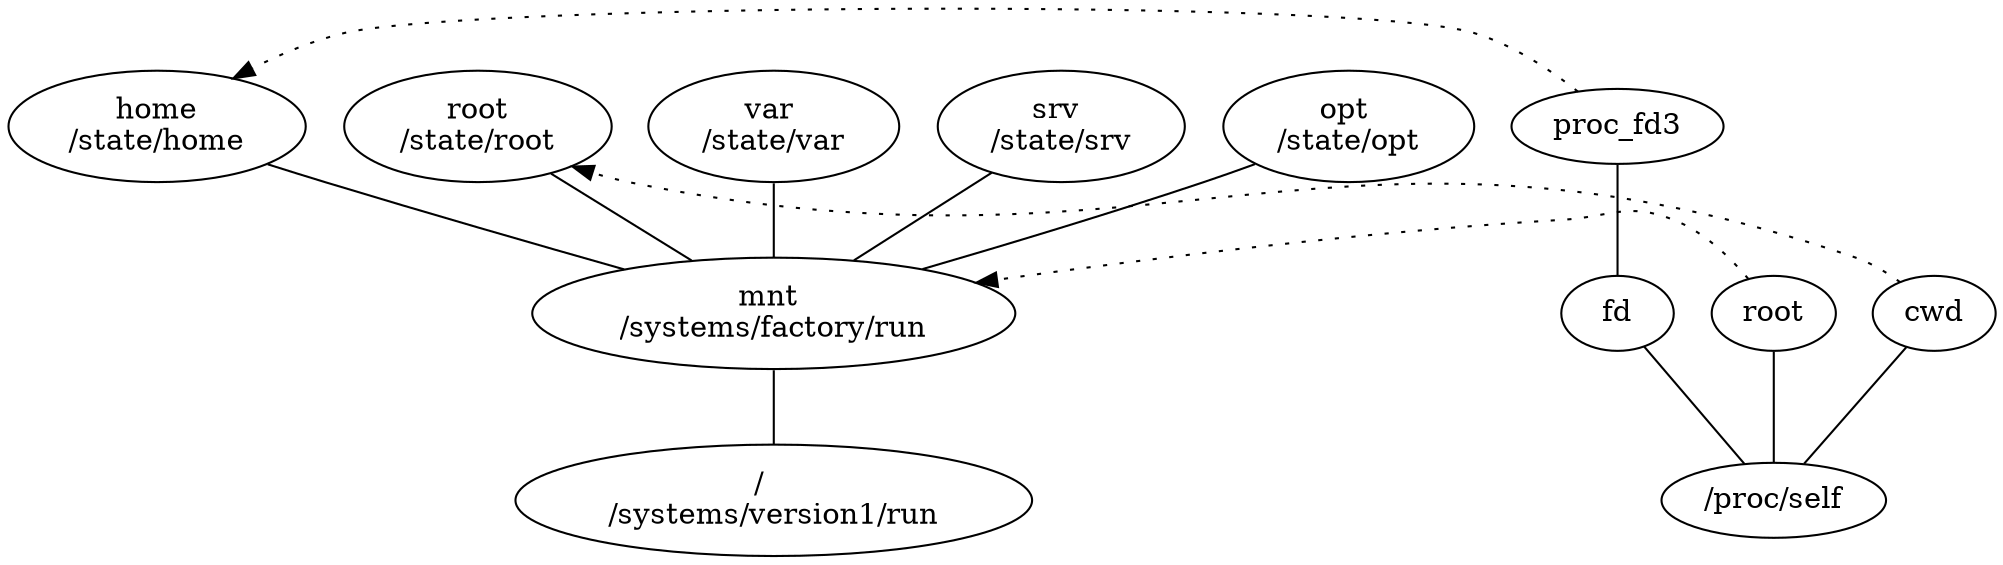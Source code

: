 digraph baserock_version_layout {
    "/"  [label="mnt \n/systems/factory/run"]
    home [label="home\n/state/home"]
    var  [label="var \n/state/var"]
    srv  [label="srv \n/state/srv"]
    root [label="root\n/state/root"]
    opt  [label="opt \n/state/opt"]

    "/" -> mnt [arrowhead=none]
    home -> "/" [arrowhead=none]
    var -> "/" [arrowhead=none]
    srv -> "/" [arrowhead=none]
    root -> "/" [arrowhead=none]
    opt -> "/" [arrowhead=none]

    mnt      [label="/   \n/systems/version1/run"]

    proc_self [label="/proc/self"]
    proc_root [label="root"]
    proc_cwd [label="cwd"]
    proc_fd [label="fd"]
    proc_root -> proc_self [arrowhead=none]
    proc_cwd -> proc_self [arrowhead=none]
    proc_fd -> proc_self [arrowhead=none]
    proc_fd3 -> proc_fd [arrowhead=none]

    proc_root -> "/" [style=dotted,constraint=false]
    proc_cwd -> root [style=dotted,constraint=false]
    proc_fd3 -> home [style=dotted,constraint=false]
}

